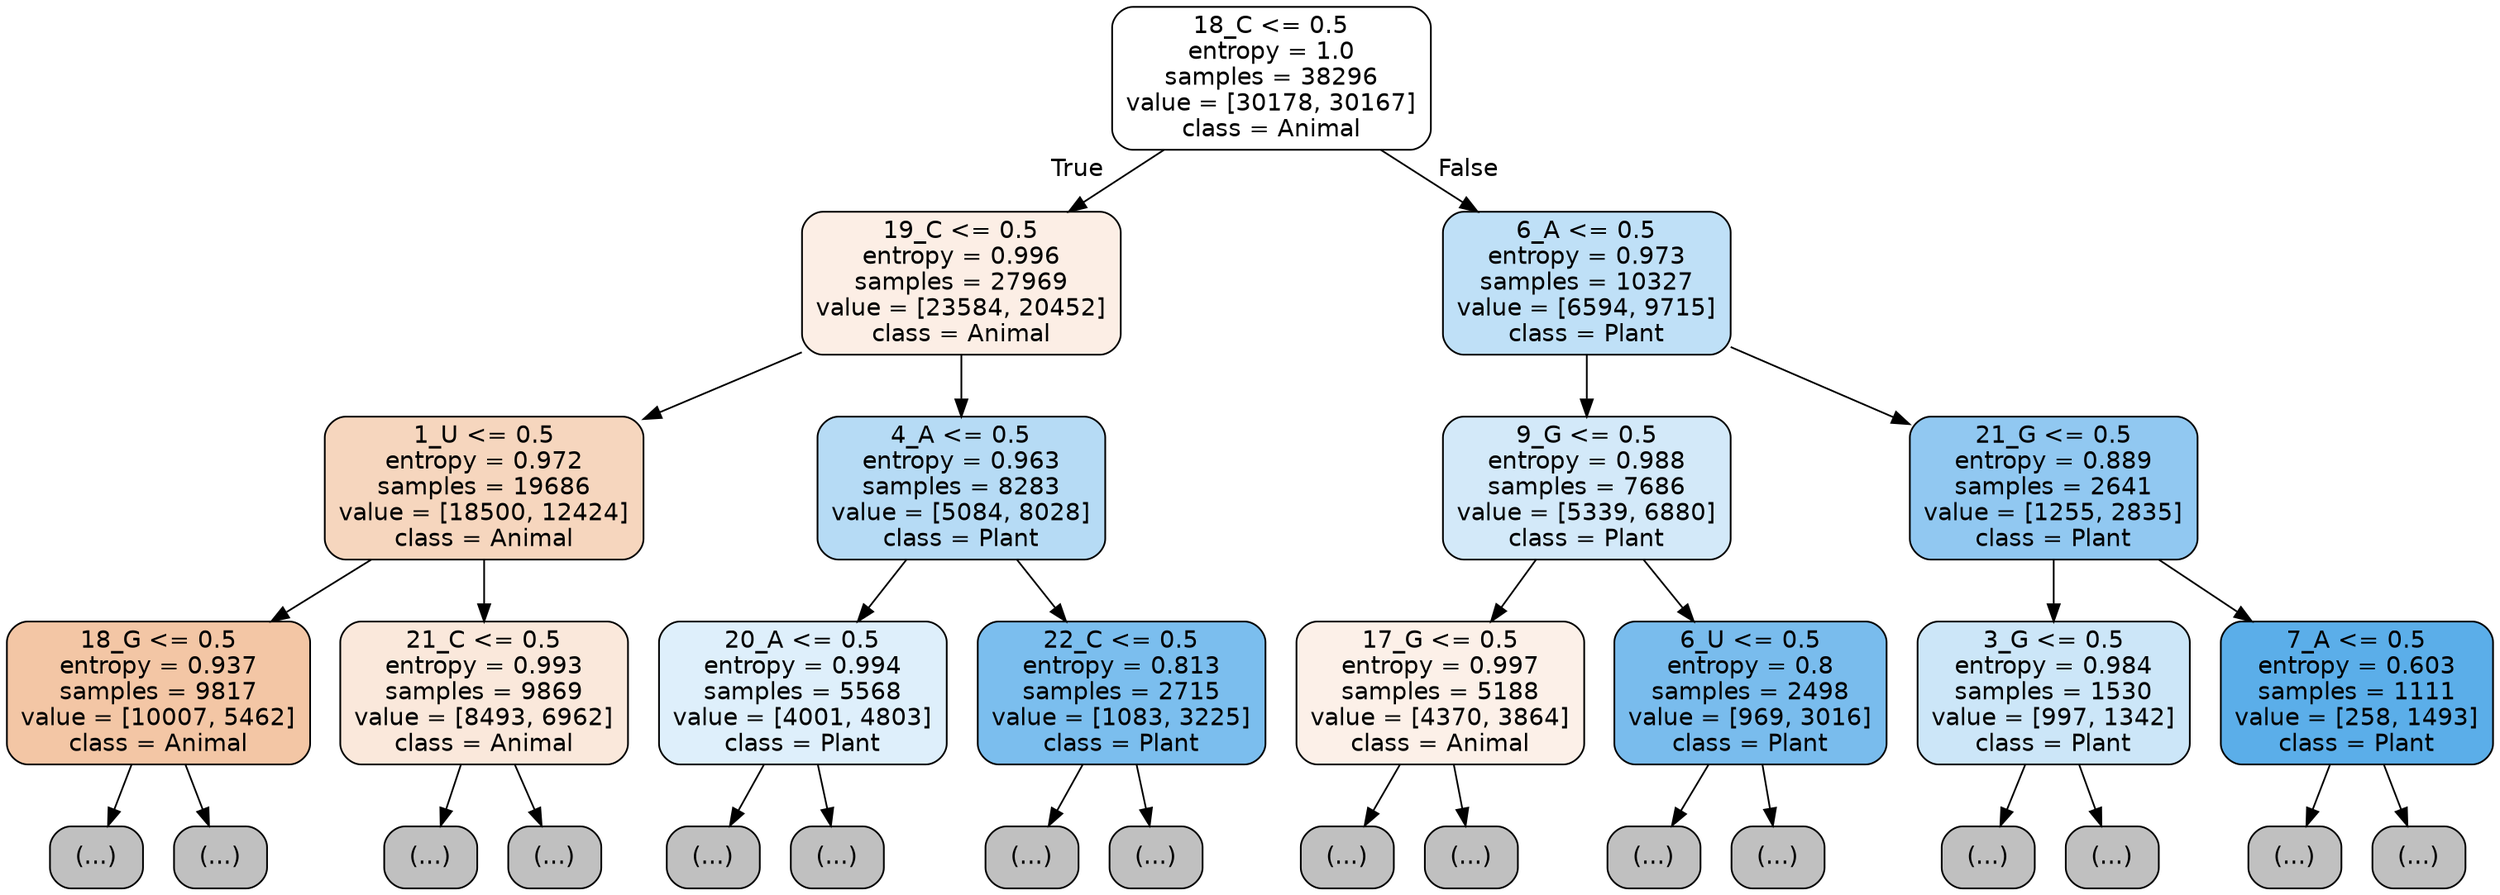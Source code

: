 digraph Tree {
node [shape=box, style="filled, rounded", color="black", fontname="helvetica"] ;
edge [fontname="helvetica"] ;
0 [label="18_C <= 0.5\nentropy = 1.0\nsamples = 38296\nvalue = [30178, 30167]\nclass = Animal", fillcolor="#ffffff"] ;
1 [label="19_C <= 0.5\nentropy = 0.996\nsamples = 27969\nvalue = [23584, 20452]\nclass = Animal", fillcolor="#fceee5"] ;
0 -> 1 [labeldistance=2.5, labelangle=45, headlabel="True"] ;
2 [label="1_U <= 0.5\nentropy = 0.972\nsamples = 19686\nvalue = [18500, 12424]\nclass = Animal", fillcolor="#f6d6be"] ;
1 -> 2 ;
3 [label="18_G <= 0.5\nentropy = 0.937\nsamples = 9817\nvalue = [10007, 5462]\nclass = Animal", fillcolor="#f3c6a5"] ;
2 -> 3 ;
4 [label="(...)", fillcolor="#C0C0C0"] ;
3 -> 4 ;
3455 [label="(...)", fillcolor="#C0C0C0"] ;
3 -> 3455 ;
5368 [label="21_C <= 0.5\nentropy = 0.993\nsamples = 9869\nvalue = [8493, 6962]\nclass = Animal", fillcolor="#fae8db"] ;
2 -> 5368 ;
5369 [label="(...)", fillcolor="#C0C0C0"] ;
5368 -> 5369 ;
8830 [label="(...)", fillcolor="#C0C0C0"] ;
5368 -> 8830 ;
9737 [label="4_A <= 0.5\nentropy = 0.963\nsamples = 8283\nvalue = [5084, 8028]\nclass = Plant", fillcolor="#b6dbf5"] ;
1 -> 9737 ;
9738 [label="20_A <= 0.5\nentropy = 0.994\nsamples = 5568\nvalue = [4001, 4803]\nclass = Plant", fillcolor="#deeffb"] ;
9737 -> 9738 ;
9739 [label="(...)", fillcolor="#C0C0C0"] ;
9738 -> 9739 ;
11482 [label="(...)", fillcolor="#C0C0C0"] ;
9738 -> 11482 ;
12169 [label="22_C <= 0.5\nentropy = 0.813\nsamples = 2715\nvalue = [1083, 3225]\nclass = Plant", fillcolor="#7bbeee"] ;
9737 -> 12169 ;
12170 [label="(...)", fillcolor="#C0C0C0"] ;
12169 -> 12170 ;
12779 [label="(...)", fillcolor="#C0C0C0"] ;
12169 -> 12779 ;
12872 [label="6_A <= 0.5\nentropy = 0.973\nsamples = 10327\nvalue = [6594, 9715]\nclass = Plant", fillcolor="#bfe0f7"] ;
0 -> 12872 [labeldistance=2.5, labelangle=-45, headlabel="False"] ;
12873 [label="9_G <= 0.5\nentropy = 0.988\nsamples = 7686\nvalue = [5339, 6880]\nclass = Plant", fillcolor="#d3e9f9"] ;
12872 -> 12873 ;
12874 [label="17_G <= 0.5\nentropy = 0.997\nsamples = 5188\nvalue = [4370, 3864]\nclass = Animal", fillcolor="#fcf0e8"] ;
12873 -> 12874 ;
12875 [label="(...)", fillcolor="#C0C0C0"] ;
12874 -> 12875 ;
14484 [label="(...)", fillcolor="#C0C0C0"] ;
12874 -> 14484 ;
15095 [label="6_U <= 0.5\nentropy = 0.8\nsamples = 2498\nvalue = [969, 3016]\nclass = Plant", fillcolor="#79bced"] ;
12873 -> 15095 ;
15096 [label="(...)", fillcolor="#C0C0C0"] ;
15095 -> 15096 ;
15669 [label="(...)", fillcolor="#C0C0C0"] ;
15095 -> 15669 ;
15874 [label="21_G <= 0.5\nentropy = 0.889\nsamples = 2641\nvalue = [1255, 2835]\nclass = Plant", fillcolor="#91c8f1"] ;
12872 -> 15874 ;
15875 [label="3_G <= 0.5\nentropy = 0.984\nsamples = 1530\nvalue = [997, 1342]\nclass = Plant", fillcolor="#cce6f8"] ;
15874 -> 15875 ;
15876 [label="(...)", fillcolor="#C0C0C0"] ;
15875 -> 15876 ;
16391 [label="(...)", fillcolor="#C0C0C0"] ;
15875 -> 16391 ;
16562 [label="7_A <= 0.5\nentropy = 0.603\nsamples = 1111\nvalue = [258, 1493]\nclass = Plant", fillcolor="#5baee9"] ;
15874 -> 16562 ;
16563 [label="(...)", fillcolor="#C0C0C0"] ;
16562 -> 16563 ;
16706 [label="(...)", fillcolor="#C0C0C0"] ;
16562 -> 16706 ;
}